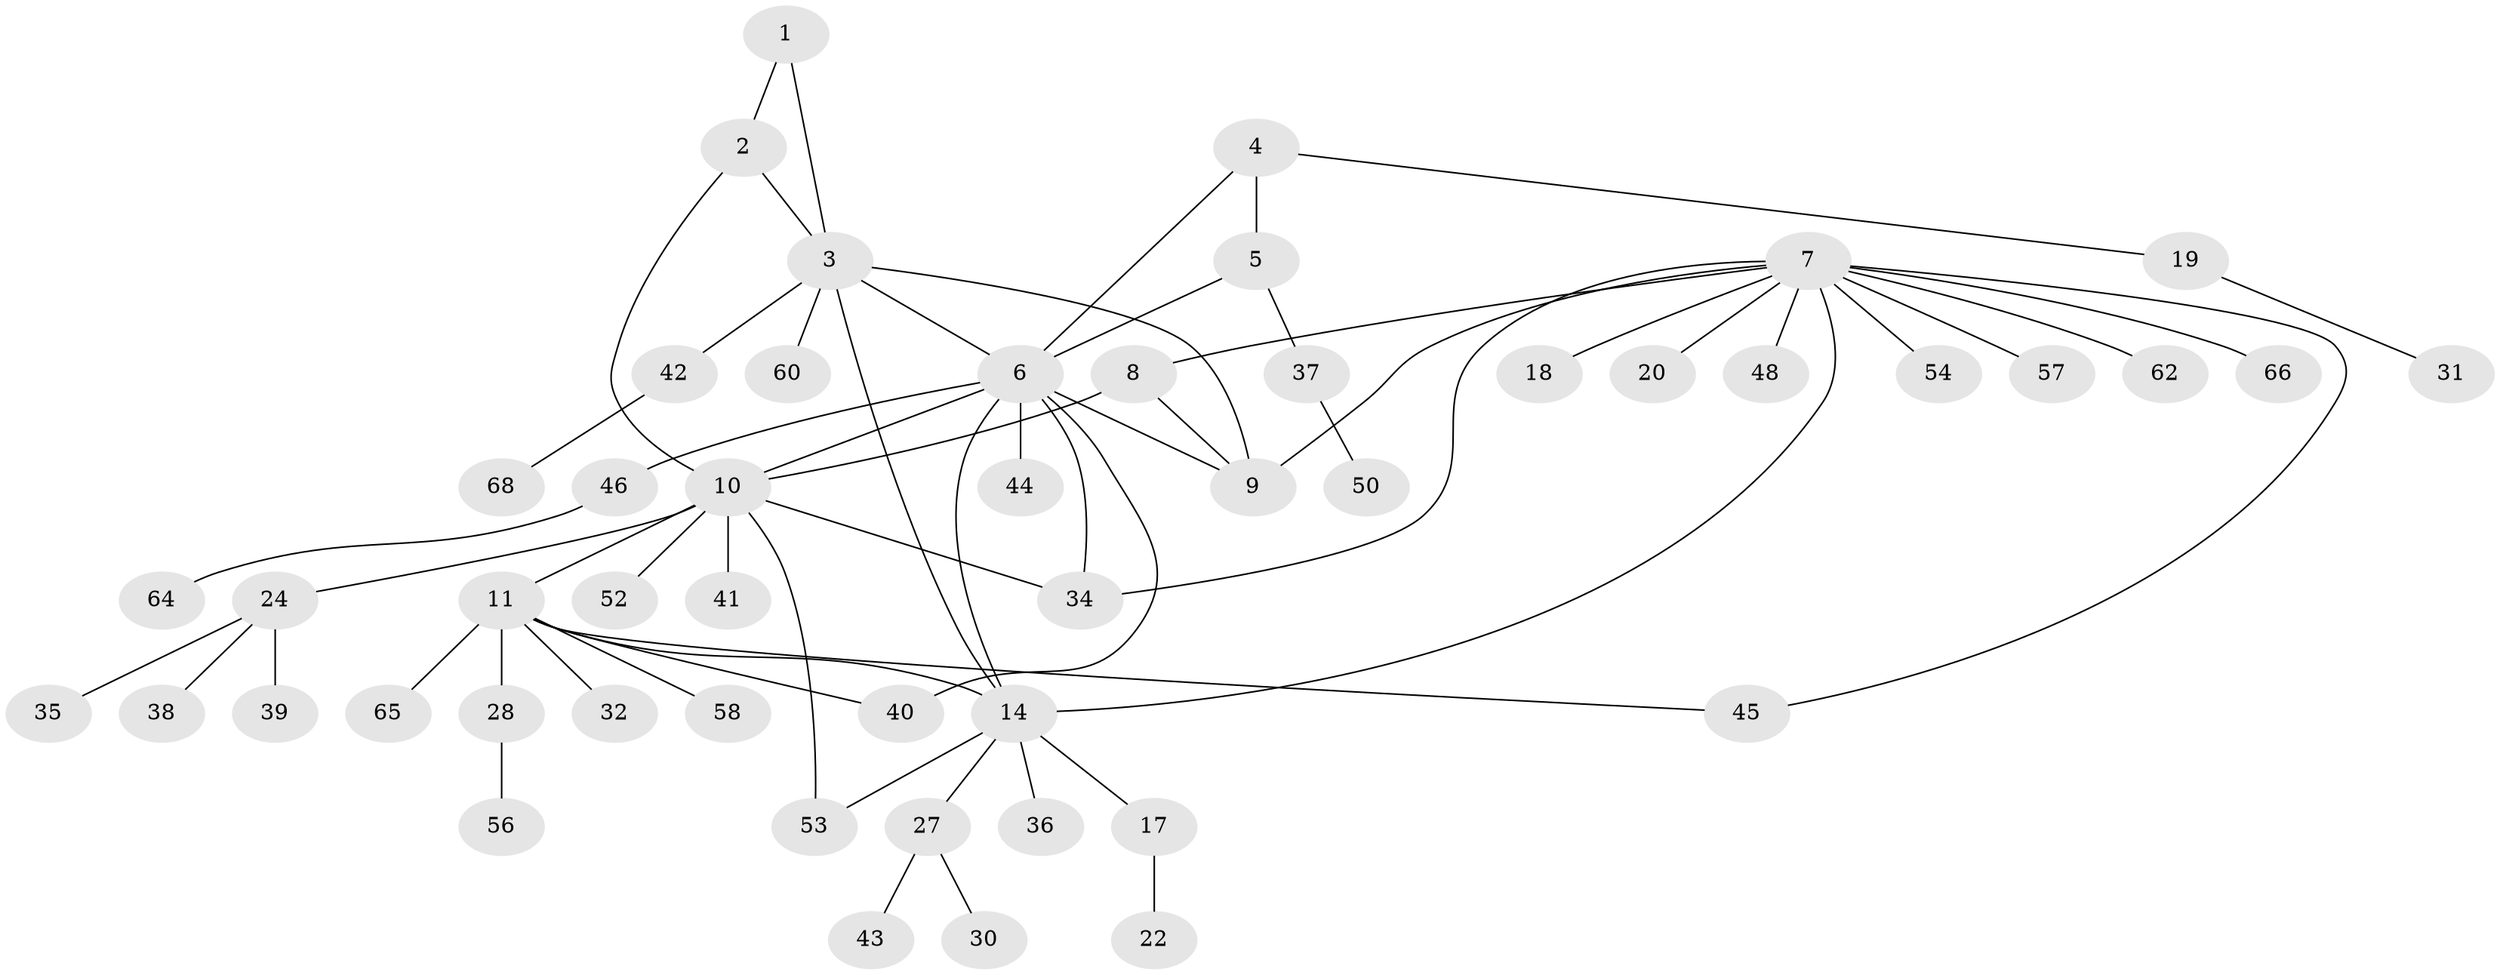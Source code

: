 // original degree distribution, {3: 0.08571428571428572, 4: 0.05714285714285714, 8: 0.02857142857142857, 10: 0.014285714285714285, 9: 0.014285714285714285, 5: 0.07142857142857142, 6: 0.04285714285714286, 1: 0.5142857142857142, 2: 0.17142857142857143}
// Generated by graph-tools (version 1.1) at 2025/42/03/06/25 10:42:10]
// undirected, 50 vertices, 63 edges
graph export_dot {
graph [start="1"]
  node [color=gray90,style=filled];
  1 [super="+67"];
  2 [super="+29"];
  3 [super="+51"];
  4 [super="+59"];
  5 [super="+33"];
  6 [super="+61"];
  7 [super="+26"];
  8 [super="+23"];
  9 [super="+16"];
  10 [super="+12"];
  11 [super="+13"];
  14 [super="+15"];
  17 [super="+21"];
  18;
  19 [super="+55"];
  20;
  22;
  24 [super="+25"];
  27;
  28;
  30;
  31;
  32;
  34;
  35;
  36;
  37;
  38 [super="+49"];
  39;
  40;
  41;
  42 [super="+47"];
  43;
  44;
  45;
  46;
  48;
  50 [super="+69"];
  52;
  53 [super="+63"];
  54 [super="+70"];
  56;
  57;
  58;
  60;
  62;
  64;
  65;
  66;
  68;
  1 -- 2;
  1 -- 3;
  2 -- 3;
  2 -- 10;
  3 -- 6;
  3 -- 9;
  3 -- 14;
  3 -- 42;
  3 -- 60;
  4 -- 5;
  4 -- 6;
  4 -- 19;
  5 -- 6;
  5 -- 37;
  6 -- 9;
  6 -- 14;
  6 -- 40;
  6 -- 44;
  6 -- 46;
  6 -- 10;
  6 -- 34;
  7 -- 8;
  7 -- 9;
  7 -- 18;
  7 -- 20;
  7 -- 34;
  7 -- 45;
  7 -- 54;
  7 -- 48;
  7 -- 66;
  7 -- 57;
  7 -- 62;
  7 -- 14;
  8 -- 9;
  8 -- 10;
  10 -- 11 [weight=2];
  10 -- 34;
  10 -- 53;
  10 -- 52;
  10 -- 24;
  10 -- 41;
  11 -- 58;
  11 -- 65 [weight=2];
  11 -- 32;
  11 -- 40;
  11 -- 28;
  11 -- 45;
  11 -- 14 [weight=2];
  14 -- 53;
  14 -- 17;
  14 -- 36;
  14 -- 27;
  17 -- 22;
  19 -- 31;
  24 -- 35;
  24 -- 38;
  24 -- 39;
  27 -- 30;
  27 -- 43;
  28 -- 56;
  37 -- 50;
  42 -- 68;
  46 -- 64;
}
